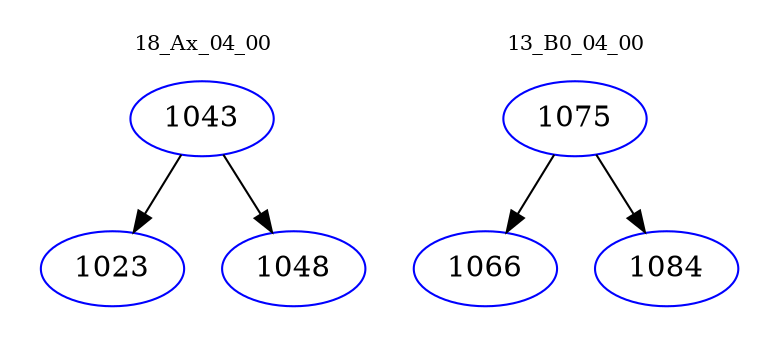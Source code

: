 digraph{
subgraph cluster_0 {
color = white
label = "18_Ax_04_00";
fontsize=10;
T0_1043 [label="1043", color="blue"]
T0_1043 -> T0_1023 [color="black"]
T0_1023 [label="1023", color="blue"]
T0_1043 -> T0_1048 [color="black"]
T0_1048 [label="1048", color="blue"]
}
subgraph cluster_1 {
color = white
label = "13_B0_04_00";
fontsize=10;
T1_1075 [label="1075", color="blue"]
T1_1075 -> T1_1066 [color="black"]
T1_1066 [label="1066", color="blue"]
T1_1075 -> T1_1084 [color="black"]
T1_1084 [label="1084", color="blue"]
}
}
